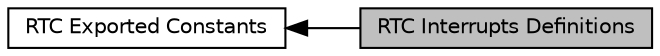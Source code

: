 digraph "RTC Interrupts Definitions"
{
  edge [fontname="Helvetica",fontsize="10",labelfontname="Helvetica",labelfontsize="10"];
  node [fontname="Helvetica",fontsize="10",shape=box];
  rankdir=LR;
  Node2 [label="RTC Exported Constants",height=0.2,width=0.4,color="black", fillcolor="white", style="filled",URL="$group___r_t_c___exported___constants.html",tooltip=" "];
  Node1 [label="RTC Interrupts Definitions",height=0.2,width=0.4,color="black", fillcolor="grey75", style="filled", fontcolor="black",tooltip=" "];
  Node2->Node1 [shape=plaintext, dir="back", style="solid"];
}
